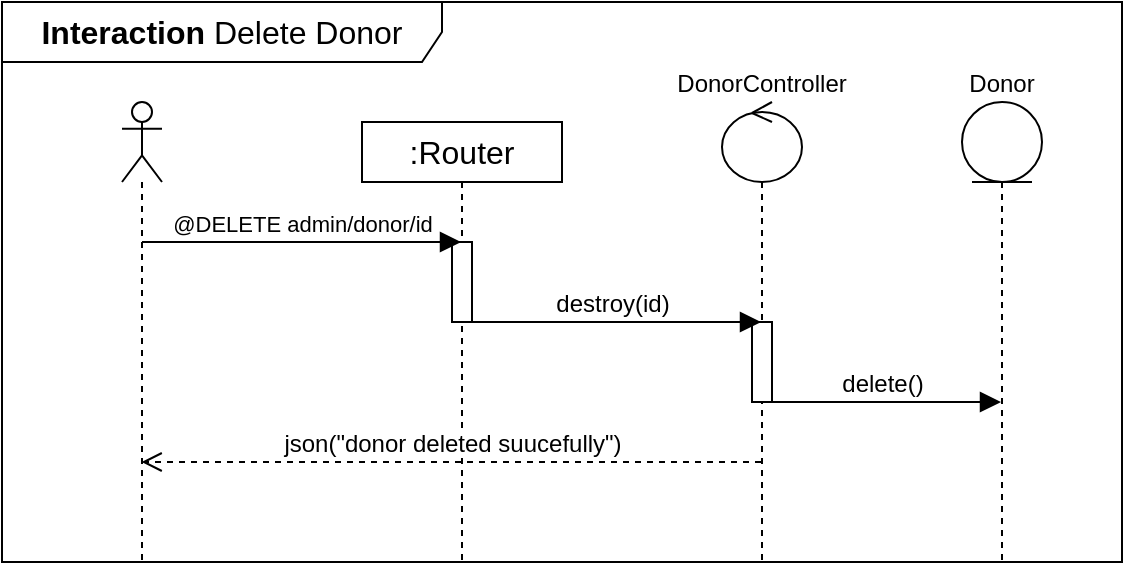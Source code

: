 <mxfile version="21.2.9" type="github">
  <diagram name="Page-1" id="2YBvvXClWsGukQMizWep">
    <mxGraphModel dx="712" dy="427" grid="1" gridSize="10" guides="1" tooltips="1" connect="1" arrows="1" fold="1" page="1" pageScale="1" pageWidth="850" pageHeight="1100" math="0" shadow="0">
      <root>
        <mxCell id="0" />
        <mxCell id="1" parent="0" />
        <mxCell id="4ZZ9kAJwuVkDGfiKfXqH-1" value="&lt;b&gt;Interaction &lt;/b&gt;Delete Donor" style="shape=umlFrame;whiteSpace=wrap;html=1;pointerEvents=0;fontSize=16;width=220;height=30;" vertex="1" parent="1">
          <mxGeometry x="40" y="100" width="560" height="280" as="geometry" />
        </mxCell>
        <mxCell id="4ZZ9kAJwuVkDGfiKfXqH-2" value="" style="shape=umlLifeline;perimeter=lifelinePerimeter;whiteSpace=wrap;html=1;container=1;dropTarget=0;collapsible=0;recursiveResize=0;outlineConnect=0;portConstraint=eastwest;newEdgeStyle={&quot;edgeStyle&quot;:&quot;elbowEdgeStyle&quot;,&quot;elbow&quot;:&quot;vertical&quot;,&quot;curved&quot;:0,&quot;rounded&quot;:0};participant=umlActor;fontSize=16;" vertex="1" parent="1">
          <mxGeometry x="100" y="150" width="20" height="230" as="geometry" />
        </mxCell>
        <mxCell id="4ZZ9kAJwuVkDGfiKfXqH-3" value="DonorController" style="shape=umlLifeline;perimeter=lifelinePerimeter;whiteSpace=wrap;html=1;container=1;dropTarget=0;collapsible=0;recursiveResize=0;outlineConnect=0;portConstraint=eastwest;newEdgeStyle={&quot;edgeStyle&quot;:&quot;elbowEdgeStyle&quot;,&quot;elbow&quot;:&quot;vertical&quot;,&quot;curved&quot;:0,&quot;rounded&quot;:0};participant=umlControl;fontSize=12;labelPosition=center;verticalLabelPosition=top;align=center;verticalAlign=bottom;" vertex="1" parent="1">
          <mxGeometry x="400" y="150" width="40" height="230" as="geometry" />
        </mxCell>
        <mxCell id="4ZZ9kAJwuVkDGfiKfXqH-9" value="" style="html=1;points=[];perimeter=orthogonalPerimeter;outlineConnect=0;targetShapes=umlLifeline;portConstraint=eastwest;newEdgeStyle={&quot;edgeStyle&quot;:&quot;elbowEdgeStyle&quot;,&quot;elbow&quot;:&quot;vertical&quot;,&quot;curved&quot;:0,&quot;rounded&quot;:0};fontSize=16;" vertex="1" parent="4ZZ9kAJwuVkDGfiKfXqH-3">
          <mxGeometry x="15" y="110" width="10" height="40" as="geometry" />
        </mxCell>
        <mxCell id="4ZZ9kAJwuVkDGfiKfXqH-4" value=":Router" style="shape=umlLifeline;perimeter=lifelinePerimeter;whiteSpace=wrap;html=1;container=1;dropTarget=0;collapsible=0;recursiveResize=0;outlineConnect=0;portConstraint=eastwest;newEdgeStyle={&quot;edgeStyle&quot;:&quot;elbowEdgeStyle&quot;,&quot;elbow&quot;:&quot;vertical&quot;,&quot;curved&quot;:0,&quot;rounded&quot;:0};fontSize=16;size=30;" vertex="1" parent="1">
          <mxGeometry x="220" y="160" width="100" height="220" as="geometry" />
        </mxCell>
        <mxCell id="4ZZ9kAJwuVkDGfiKfXqH-6" value="" style="html=1;points=[];perimeter=orthogonalPerimeter;outlineConnect=0;targetShapes=umlLifeline;portConstraint=eastwest;newEdgeStyle={&quot;edgeStyle&quot;:&quot;elbowEdgeStyle&quot;,&quot;elbow&quot;:&quot;vertical&quot;,&quot;curved&quot;:0,&quot;rounded&quot;:0};fontSize=16;" vertex="1" parent="4ZZ9kAJwuVkDGfiKfXqH-4">
          <mxGeometry x="45" y="60" width="10" height="40" as="geometry" />
        </mxCell>
        <mxCell id="4ZZ9kAJwuVkDGfiKfXqH-5" value="@DELETE admin/donor/id" style="html=1;verticalAlign=bottom;endArrow=block;edgeStyle=elbowEdgeStyle;elbow=vertical;curved=0;rounded=0;fontSize=11;startSize=8;endSize=8;" edge="1" parent="1" source="4ZZ9kAJwuVkDGfiKfXqH-2" target="4ZZ9kAJwuVkDGfiKfXqH-4">
          <mxGeometry width="80" relative="1" as="geometry">
            <mxPoint x="140" y="299.5" as="sourcePoint" />
            <mxPoint x="220" y="299.5" as="targetPoint" />
            <Array as="points">
              <mxPoint x="140" y="220" />
              <mxPoint x="250" y="300" />
            </Array>
            <mxPoint as="offset" />
          </mxGeometry>
        </mxCell>
        <mxCell id="4ZZ9kAJwuVkDGfiKfXqH-7" value="destroy(id)" style="html=1;verticalAlign=bottom;endArrow=block;edgeStyle=elbowEdgeStyle;elbow=vertical;curved=0;rounded=0;fontSize=12;startSize=8;endSize=8;" edge="1" parent="1" source="4ZZ9kAJwuVkDGfiKfXqH-4" target="4ZZ9kAJwuVkDGfiKfXqH-3">
          <mxGeometry width="80" relative="1" as="geometry">
            <mxPoint x="310" y="340" as="sourcePoint" />
            <mxPoint x="390" y="340" as="targetPoint" />
            <Array as="points">
              <mxPoint x="350" y="260" />
            </Array>
          </mxGeometry>
        </mxCell>
        <mxCell id="4ZZ9kAJwuVkDGfiKfXqH-8" value="Donor" style="shape=umlLifeline;perimeter=lifelinePerimeter;whiteSpace=wrap;html=1;container=1;dropTarget=0;collapsible=0;recursiveResize=0;outlineConnect=0;portConstraint=eastwest;newEdgeStyle={&quot;edgeStyle&quot;:&quot;elbowEdgeStyle&quot;,&quot;elbow&quot;:&quot;vertical&quot;,&quot;curved&quot;:0,&quot;rounded&quot;:0};participant=umlEntity;fontSize=12;verticalAlign=bottom;labelPosition=center;verticalLabelPosition=top;align=center;" vertex="1" parent="1">
          <mxGeometry x="520" y="150" width="40" height="230" as="geometry" />
        </mxCell>
        <mxCell id="4ZZ9kAJwuVkDGfiKfXqH-10" value="delete()" style="html=1;verticalAlign=bottom;endArrow=block;edgeStyle=elbowEdgeStyle;elbow=vertical;curved=0;rounded=0;fontSize=12;startSize=8;endSize=8;" edge="1" parent="1">
          <mxGeometry width="80" relative="1" as="geometry">
            <mxPoint x="419.929" y="300" as="sourcePoint" />
            <mxPoint x="539.5" y="300" as="targetPoint" />
            <Array as="points" />
          </mxGeometry>
        </mxCell>
        <mxCell id="4ZZ9kAJwuVkDGfiKfXqH-11" value="json(&quot;donor deleted suucefully&quot;)" style="html=1;verticalAlign=bottom;endArrow=open;dashed=1;endSize=8;edgeStyle=elbowEdgeStyle;elbow=vertical;curved=0;rounded=0;fontSize=12;" edge="1" parent="1">
          <mxGeometry relative="1" as="geometry">
            <mxPoint x="419.5" y="330.0" as="sourcePoint" />
            <mxPoint x="109.81" y="330.0" as="targetPoint" />
            <Array as="points">
              <mxPoint x="360" y="330" />
            </Array>
          </mxGeometry>
        </mxCell>
      </root>
    </mxGraphModel>
  </diagram>
</mxfile>
